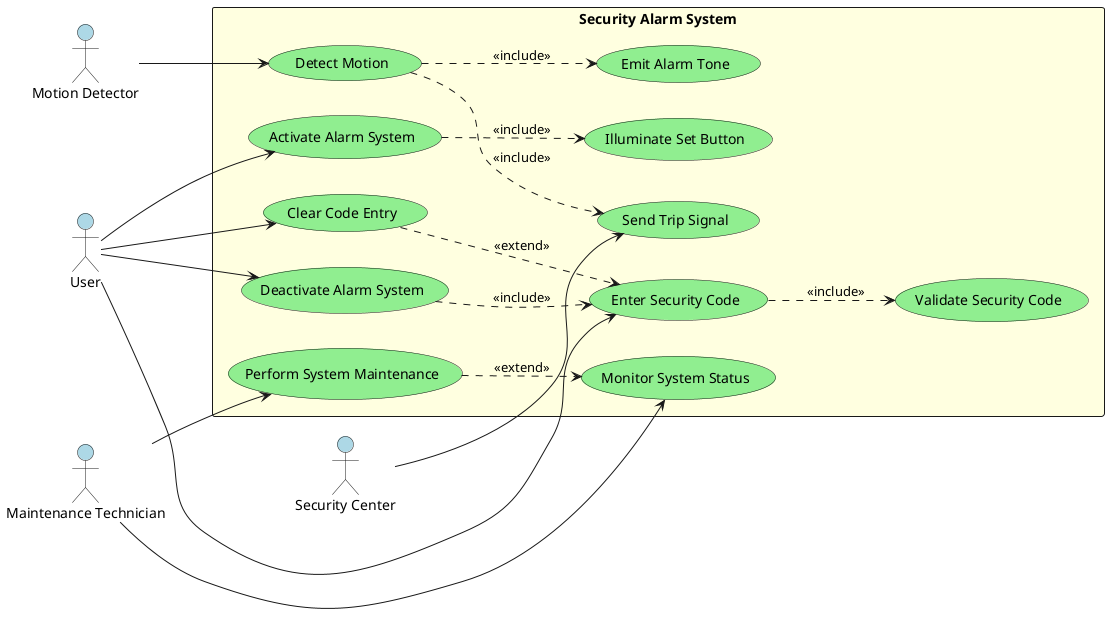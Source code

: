 @startuml SecurityAlarmUseCases

!define ACTOR_COLOR #lightblue
!define USECASE_COLOR #lightgreen
!define SYSTEM_COLOR #lightyellow

left to right direction

actor "User" as user ACTOR_COLOR
actor "Security Center" as security ACTOR_COLOR  
actor "Maintenance Technician" as tech ACTOR_COLOR
actor "Motion Detector" as detector ACTOR_COLOR

rectangle "Security Alarm System" SYSTEM_COLOR {
    usecase "Activate Alarm System" as UC1 USECASE_COLOR
    usecase "Deactivate Alarm System" as UC2 USECASE_COLOR
    usecase "Detect Motion" as UC3 USECASE_COLOR
    usecase "Emit Alarm Tone" as UC4 USECASE_COLOR
    usecase "Enter Security Code" as UC5 USECASE_COLOR
    usecase "Send Trip Signal" as UC6 USECASE_COLOR
    usecase "Illuminate Set Button" as UC7 USECASE_COLOR
    usecase "Validate Security Code" as UC8 USECASE_COLOR
    usecase "Clear Code Entry" as UC9 USECASE_COLOR
    usecase "Monitor System Status" as UC10 USECASE_COLOR
    usecase "Perform System Maintenance" as UC11 USECASE_COLOR
}

' Actor-Use Case relationships
user --> UC1
user --> UC2
user --> UC5
user --> UC9
detector --> UC3
security --> UC6
tech --> UC11
tech --> UC10

' Include relationships
UC1 ..> UC7 : <<include>>
UC2 ..> UC5 : <<include>>
UC5 ..> UC8 : <<include>>
UC3 ..> UC6 : <<include>>
UC3 ..> UC4 : <<include>>

' Extend relationships  
UC9 ..> UC5 : <<extend>>
UC11 ..> UC10 : <<extend>>

@enduml
